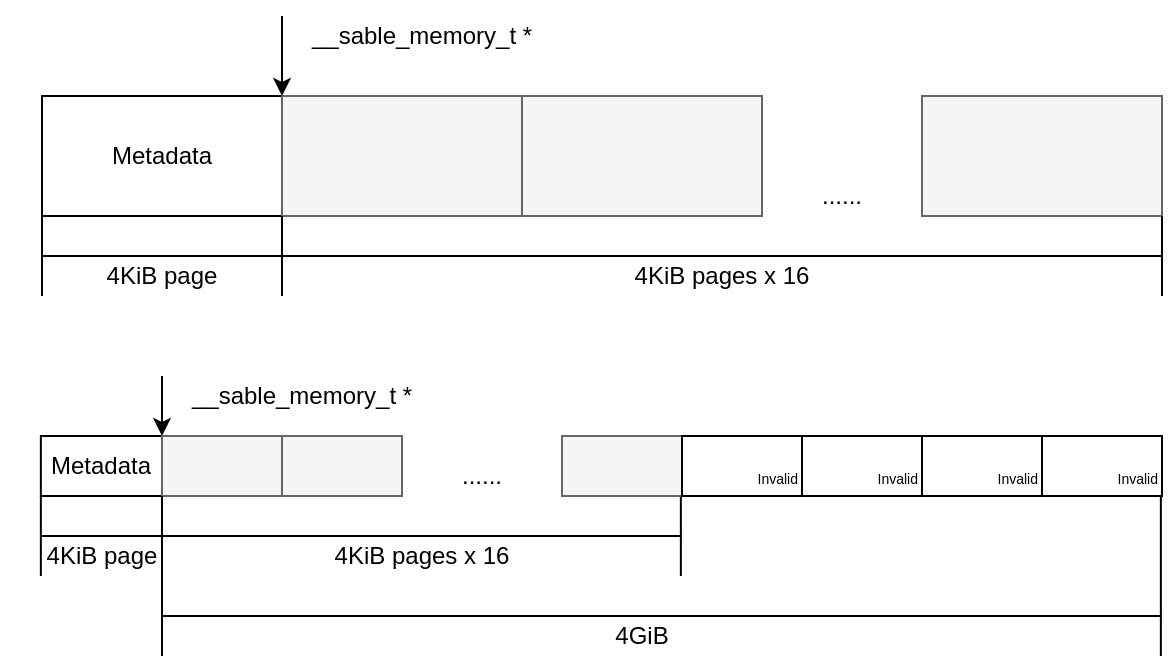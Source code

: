 <mxfile version="14.6.13" type="device"><diagram id="ahPGvE3sjUwUMt6ULttl" name="Page-1"><mxGraphModel dx="1169" dy="481" grid="1" gridSize="10" guides="1" tooltips="1" connect="1" arrows="1" fold="1" page="1" pageScale="1" pageWidth="827" pageHeight="1169" math="0" shadow="0"><root><mxCell id="0"/><mxCell id="1" parent="0"/><mxCell id="-Bu3ftVTY7Pg9LL1zapM-1" value="Metadata" style="rounded=0;whiteSpace=wrap;html=1;" vertex="1" parent="1"><mxGeometry x="120" y="120" width="120" height="60" as="geometry"/></mxCell><mxCell id="-Bu3ftVTY7Pg9LL1zapM-2" value="" style="rounded=0;whiteSpace=wrap;html=1;fillColor=#f5f5f5;strokeColor=#666666;fontColor=#333333;" vertex="1" parent="1"><mxGeometry x="240" y="120" width="120" height="60" as="geometry"/></mxCell><mxCell id="-Bu3ftVTY7Pg9LL1zapM-3" value="" style="rounded=0;whiteSpace=wrap;html=1;fillColor=#f5f5f5;strokeColor=#666666;fontColor=#333333;" vertex="1" parent="1"><mxGeometry x="360" y="120" width="120" height="60" as="geometry"/></mxCell><mxCell id="-Bu3ftVTY7Pg9LL1zapM-4" value="" style="rounded=0;whiteSpace=wrap;html=1;fillColor=#f5f5f5;strokeColor=#666666;fontColor=#333333;" vertex="1" parent="1"><mxGeometry x="560" y="120" width="120" height="60" as="geometry"/></mxCell><mxCell id="-Bu3ftVTY7Pg9LL1zapM-5" value="__sable_memory_t *" style="text;html=1;strokeColor=none;fillColor=none;align=center;verticalAlign=middle;whiteSpace=wrap;rounded=0;" vertex="1" parent="1"><mxGeometry x="240" y="80" width="140" height="20" as="geometry"/></mxCell><mxCell id="-Bu3ftVTY7Pg9LL1zapM-6" value="" style="endArrow=classic;html=1;entryX=0;entryY=0;entryDx=0;entryDy=0;" edge="1" parent="1" target="-Bu3ftVTY7Pg9LL1zapM-2"><mxGeometry width="50" height="50" relative="1" as="geometry"><mxPoint x="240" y="80" as="sourcePoint"/><mxPoint x="240" y="40" as="targetPoint"/></mxGeometry></mxCell><mxCell id="-Bu3ftVTY7Pg9LL1zapM-9" value="......" style="text;html=1;strokeColor=none;fillColor=none;align=center;verticalAlign=middle;whiteSpace=wrap;rounded=0;" vertex="1" parent="1"><mxGeometry x="500" y="160" width="40" height="20" as="geometry"/></mxCell><mxCell id="-Bu3ftVTY7Pg9LL1zapM-10" value="" style="endArrow=none;html=1;exitX=1;exitY=0;exitDx=0;exitDy=0;" edge="1" parent="1"><mxGeometry width="50" height="50" relative="1" as="geometry"><mxPoint x="240" y="200" as="sourcePoint"/><mxPoint x="680" y="200" as="targetPoint"/></mxGeometry></mxCell><mxCell id="-Bu3ftVTY7Pg9LL1zapM-11" value="" style="endArrow=none;html=1;exitX=1;exitY=1;exitDx=0;exitDy=0;" edge="1" parent="1"><mxGeometry width="50" height="50" relative="1" as="geometry"><mxPoint x="240" y="220" as="sourcePoint"/><mxPoint x="240" y="180" as="targetPoint"/></mxGeometry></mxCell><mxCell id="-Bu3ftVTY7Pg9LL1zapM-12" value="" style="endArrow=none;html=1;exitX=1;exitY=1;exitDx=0;exitDy=0;" edge="1" parent="1"><mxGeometry width="50" height="50" relative="1" as="geometry"><mxPoint x="680" y="220" as="sourcePoint"/><mxPoint x="680" y="180" as="targetPoint"/></mxGeometry></mxCell><mxCell id="-Bu3ftVTY7Pg9LL1zapM-13" value="4KiB pages x 16" style="text;html=1;strokeColor=none;fillColor=none;align=center;verticalAlign=middle;whiteSpace=wrap;rounded=0;" vertex="1" parent="1"><mxGeometry x="410" y="200" width="100" height="20" as="geometry"/></mxCell><mxCell id="-Bu3ftVTY7Pg9LL1zapM-16" value="" style="endArrow=none;html=1;exitX=1;exitY=1;exitDx=0;exitDy=0;" edge="1" parent="1"><mxGeometry width="50" height="50" relative="1" as="geometry"><mxPoint x="120" y="220" as="sourcePoint"/><mxPoint x="120" y="180" as="targetPoint"/></mxGeometry></mxCell><mxCell id="-Bu3ftVTY7Pg9LL1zapM-17" value="" style="endArrow=none;html=1;" edge="1" parent="1"><mxGeometry width="50" height="50" relative="1" as="geometry"><mxPoint x="240" y="200" as="sourcePoint"/><mxPoint x="120" y="200" as="targetPoint"/></mxGeometry></mxCell><mxCell id="-Bu3ftVTY7Pg9LL1zapM-18" value="4KiB page" style="text;html=1;strokeColor=none;fillColor=none;align=center;verticalAlign=middle;whiteSpace=wrap;rounded=0;" vertex="1" parent="1"><mxGeometry x="130" y="200" width="100" height="20" as="geometry"/></mxCell><mxCell id="-Bu3ftVTY7Pg9LL1zapM-20" value="Metadata" style="rounded=0;whiteSpace=wrap;html=1;" vertex="1" parent="1"><mxGeometry x="119.43" y="290" width="60.57" height="30" as="geometry"/></mxCell><mxCell id="-Bu3ftVTY7Pg9LL1zapM-21" value="" style="rounded=0;whiteSpace=wrap;html=1;fillColor=#f5f5f5;strokeColor=#666666;fontColor=#333333;" vertex="1" parent="1"><mxGeometry x="180" y="290" width="60" height="30" as="geometry"/></mxCell><mxCell id="-Bu3ftVTY7Pg9LL1zapM-24" value="__sable_memory_t *" style="text;html=1;strokeColor=none;fillColor=none;align=center;verticalAlign=middle;whiteSpace=wrap;rounded=0;" vertex="1" parent="1"><mxGeometry x="180" y="260" width="140" height="20" as="geometry"/></mxCell><mxCell id="-Bu3ftVTY7Pg9LL1zapM-25" value="" style="endArrow=classic;html=1;entryX=0;entryY=0;entryDx=0;entryDy=0;" edge="1" parent="1" target="-Bu3ftVTY7Pg9LL1zapM-21"><mxGeometry width="50" height="50" relative="1" as="geometry"><mxPoint x="180" y="260" as="sourcePoint"/><mxPoint x="239.43" y="210" as="targetPoint"/></mxGeometry></mxCell><mxCell id="-Bu3ftVTY7Pg9LL1zapM-26" value="......" style="text;html=1;strokeColor=none;fillColor=none;align=center;verticalAlign=middle;whiteSpace=wrap;rounded=0;" vertex="1" parent="1"><mxGeometry x="320" y="300" width="40" height="20" as="geometry"/></mxCell><mxCell id="-Bu3ftVTY7Pg9LL1zapM-27" value="" style="endArrow=none;html=1;exitX=1;exitY=0;exitDx=0;exitDy=0;" edge="1" parent="1"><mxGeometry width="50" height="50" relative="1" as="geometry"><mxPoint x="180" y="340" as="sourcePoint"/><mxPoint x="440" y="340" as="targetPoint"/></mxGeometry></mxCell><mxCell id="-Bu3ftVTY7Pg9LL1zapM-28" value="" style="endArrow=none;html=1;exitX=1;exitY=1;exitDx=0;exitDy=0;" edge="1" parent="1"><mxGeometry width="50" height="50" relative="1" as="geometry"><mxPoint x="180" y="360" as="sourcePoint"/><mxPoint x="180" y="320" as="targetPoint"/></mxGeometry></mxCell><mxCell id="-Bu3ftVTY7Pg9LL1zapM-29" value="" style="endArrow=none;html=1;exitX=1;exitY=1;exitDx=0;exitDy=0;" edge="1" parent="1"><mxGeometry width="50" height="50" relative="1" as="geometry"><mxPoint x="439.43" y="360" as="sourcePoint"/><mxPoint x="439.43" y="320" as="targetPoint"/></mxGeometry></mxCell><mxCell id="-Bu3ftVTY7Pg9LL1zapM-30" value="4KiB pages x 16" style="text;html=1;strokeColor=none;fillColor=none;align=center;verticalAlign=middle;whiteSpace=wrap;rounded=0;" vertex="1" parent="1"><mxGeometry x="260" y="340" width="100" height="20" as="geometry"/></mxCell><mxCell id="-Bu3ftVTY7Pg9LL1zapM-31" value="" style="endArrow=none;html=1;exitX=1;exitY=1;exitDx=0;exitDy=0;" edge="1" parent="1"><mxGeometry width="50" height="50" relative="1" as="geometry"><mxPoint x="119.43" y="360" as="sourcePoint"/><mxPoint x="119.43" y="320" as="targetPoint"/></mxGeometry></mxCell><mxCell id="-Bu3ftVTY7Pg9LL1zapM-32" value="" style="endArrow=none;html=1;" edge="1" parent="1"><mxGeometry width="50" height="50" relative="1" as="geometry"><mxPoint x="180" y="340" as="sourcePoint"/><mxPoint x="120" y="340" as="targetPoint"/></mxGeometry></mxCell><mxCell id="-Bu3ftVTY7Pg9LL1zapM-33" value="4KiB page" style="text;html=1;strokeColor=none;fillColor=none;align=center;verticalAlign=middle;whiteSpace=wrap;rounded=0;" vertex="1" parent="1"><mxGeometry x="99.72" y="340" width="100" height="20" as="geometry"/></mxCell><mxCell id="-Bu3ftVTY7Pg9LL1zapM-34" value="" style="rounded=0;whiteSpace=wrap;html=1;fillColor=#f5f5f5;strokeColor=#666666;fontColor=#333333;" vertex="1" parent="1"><mxGeometry x="240" y="290" width="60" height="30" as="geometry"/></mxCell><mxCell id="-Bu3ftVTY7Pg9LL1zapM-35" value="" style="rounded=0;whiteSpace=wrap;html=1;fillColor=#f5f5f5;strokeColor=#666666;fontColor=#333333;" vertex="1" parent="1"><mxGeometry x="380" y="290" width="60" height="30" as="geometry"/></mxCell><mxCell id="-Bu3ftVTY7Pg9LL1zapM-36" value="" style="rounded=0;whiteSpace=wrap;html=1;sketch=0;glass=0;" vertex="1" parent="1"><mxGeometry x="440" y="290" width="60" height="30" as="geometry"/></mxCell><mxCell id="-Bu3ftVTY7Pg9LL1zapM-37" value="" style="rounded=0;whiteSpace=wrap;html=1;sketch=0;glass=0;" vertex="1" parent="1"><mxGeometry x="500" y="290" width="60" height="30" as="geometry"/></mxCell><mxCell id="-Bu3ftVTY7Pg9LL1zapM-38" value="" style="rounded=0;whiteSpace=wrap;html=1;sketch=0;glass=0;" vertex="1" parent="1"><mxGeometry x="560" y="290" width="60" height="30" as="geometry"/></mxCell><mxCell id="-Bu3ftVTY7Pg9LL1zapM-39" value="" style="rounded=0;whiteSpace=wrap;html=1;sketch=0;glass=0;" vertex="1" parent="1"><mxGeometry x="620" y="290" width="60" height="30" as="geometry"/></mxCell><mxCell id="-Bu3ftVTY7Pg9LL1zapM-40" value="" style="endArrow=none;html=1;exitX=1;exitY=1;exitDx=0;exitDy=0;" edge="1" parent="1"><mxGeometry width="50" height="50" relative="1" as="geometry"><mxPoint x="180" y="400" as="sourcePoint"/><mxPoint x="180" y="360" as="targetPoint"/></mxGeometry></mxCell><mxCell id="-Bu3ftVTY7Pg9LL1zapM-41" value="" style="endArrow=none;html=1;exitX=1;exitY=1;exitDx=0;exitDy=0;" edge="1" parent="1"><mxGeometry width="50" height="50" relative="1" as="geometry"><mxPoint x="679.43" y="360" as="sourcePoint"/><mxPoint x="679.43" y="320" as="targetPoint"/></mxGeometry></mxCell><mxCell id="-Bu3ftVTY7Pg9LL1zapM-42" value="" style="endArrow=none;html=1;exitX=1;exitY=1;exitDx=0;exitDy=0;" edge="1" parent="1"><mxGeometry width="50" height="50" relative="1" as="geometry"><mxPoint x="679.43" y="400" as="sourcePoint"/><mxPoint x="679.43" y="360" as="targetPoint"/></mxGeometry></mxCell><mxCell id="-Bu3ftVTY7Pg9LL1zapM-43" value="" style="endArrow=none;html=1;exitX=1;exitY=0;exitDx=0;exitDy=0;" edge="1" parent="1"><mxGeometry width="50" height="50" relative="1" as="geometry"><mxPoint x="180" y="380" as="sourcePoint"/><mxPoint x="680" y="380" as="targetPoint"/></mxGeometry></mxCell><mxCell id="-Bu3ftVTY7Pg9LL1zapM-44" value="4GiB" style="text;html=1;strokeColor=none;fillColor=none;align=center;verticalAlign=middle;whiteSpace=wrap;rounded=0;" vertex="1" parent="1"><mxGeometry x="370" y="380" width="100" height="20" as="geometry"/></mxCell><mxCell id="-Bu3ftVTY7Pg9LL1zapM-45" value="&lt;font style=&quot;font-size: 7px&quot;&gt;Invalid&lt;/font&gt;" style="text;html=1;strokeColor=none;fillColor=none;align=right;verticalAlign=middle;whiteSpace=wrap;rounded=0;glass=0;sketch=0;" vertex="1" parent="1"><mxGeometry x="460" y="300" width="40" height="20" as="geometry"/></mxCell><mxCell id="-Bu3ftVTY7Pg9LL1zapM-46" value="&lt;font style=&quot;font-size: 7px&quot;&gt;Invalid&lt;/font&gt;" style="text;html=1;strokeColor=none;fillColor=none;align=right;verticalAlign=middle;whiteSpace=wrap;rounded=0;glass=0;sketch=0;" vertex="1" parent="1"><mxGeometry x="520" y="300" width="40" height="20" as="geometry"/></mxCell><mxCell id="-Bu3ftVTY7Pg9LL1zapM-47" value="&lt;font style=&quot;font-size: 7px&quot;&gt;Invalid&lt;/font&gt;" style="text;html=1;strokeColor=none;fillColor=none;align=right;verticalAlign=middle;whiteSpace=wrap;rounded=0;glass=0;sketch=0;" vertex="1" parent="1"><mxGeometry x="580" y="300" width="40" height="20" as="geometry"/></mxCell><mxCell id="-Bu3ftVTY7Pg9LL1zapM-48" value="&lt;font style=&quot;font-size: 7px&quot;&gt;Invalid&lt;/font&gt;" style="text;html=1;strokeColor=none;fillColor=none;align=right;verticalAlign=middle;whiteSpace=wrap;rounded=0;glass=0;sketch=0;" vertex="1" parent="1"><mxGeometry x="640" y="300" width="40" height="20" as="geometry"/></mxCell></root></mxGraphModel></diagram></mxfile>